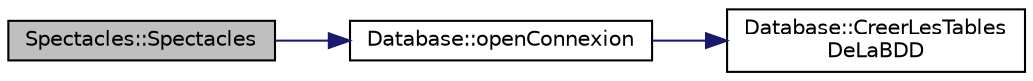 digraph "Spectacles::Spectacles"
{
  edge [fontname="Helvetica",fontsize="10",labelfontname="Helvetica",labelfontsize="10"];
  node [fontname="Helvetica",fontsize="10",shape=record];
  rankdir="LR";
  Node0 [label="Spectacles::Spectacles",height=0.2,width=0.4,color="black", fillcolor="grey75", style="filled", fontcolor="black"];
  Node0 -> Node1 [color="midnightblue",fontsize="10",style="solid",fontname="Helvetica"];
  Node1 [label="Database::openConnexion",height=0.2,width=0.4,color="black", fillcolor="white", style="filled",URL="$class_database.html#ac96a872f754486b8e91ecf2cfa3322d5",tooltip="openConnexion Méthode pour l&#39;ouverture de la connexion à la base de données "];
  Node1 -> Node2 [color="midnightblue",fontsize="10",style="solid",fontname="Helvetica"];
  Node2 [label="Database::CreerLesTables\lDeLaBDD",height=0.2,width=0.4,color="black", fillcolor="white", style="filled",URL="$class_database.html#a6dc0a96235110fc0e6343a04ea056efd",tooltip="CreerLesTablesDeLaBDD Méthode pour lacréation de la base de données er la création des tables de la B..."];
}
